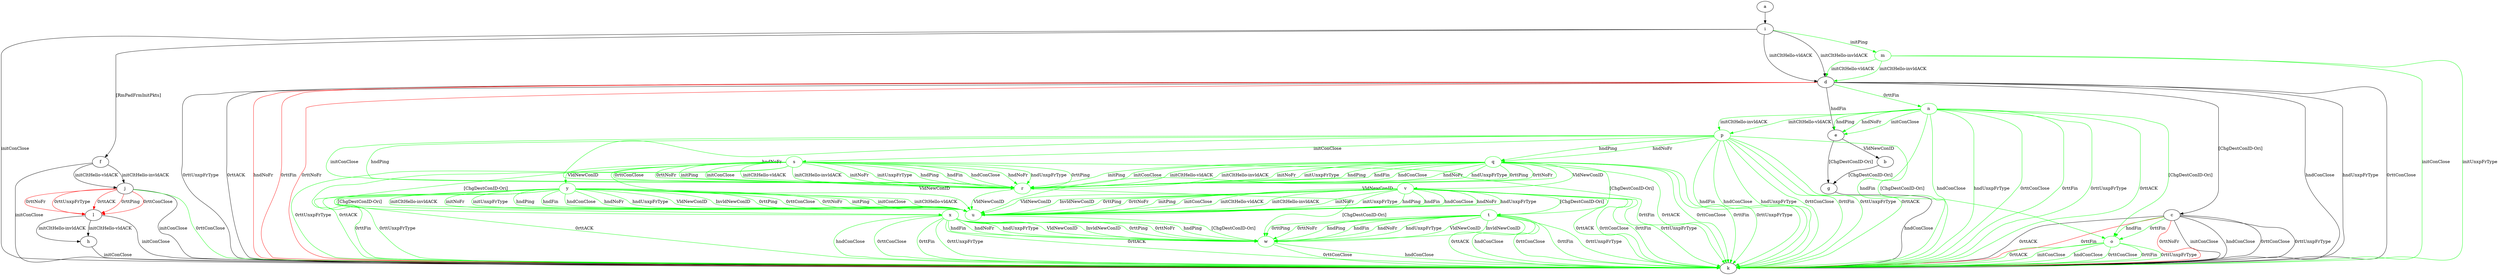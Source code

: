 digraph "" {
	a -> i	[key=0];
	b -> g	[key=0,
		label="[ChgDestConID-Ori] "];
	c -> k	[key=0,
		label="initConClose "];
	c -> k	[key=1,
		label="hndConClose "];
	c -> k	[key=2,
		label="0rttConClose "];
	c -> k	[key=3,
		label="0rttUnxpFrType "];
	c -> k	[key=4,
		label="0rttACK "];
	c -> k	[key=5,
		color=red,
		label="0rttFin "];
	c -> k	[key=6,
		color=red,
		label="0rttNoFr "];
	o	[color=green];
	c -> o	[key=0,
		color=green,
		label="hndFin "];
	c -> o	[key=1,
		color=green,
		label="0rttFin "];
	d -> c	[key=0,
		label="[ChgDestConID-Ori] "];
	d -> e	[key=0,
		label="hndFin "];
	d -> k	[key=0,
		label="hndConClose "];
	d -> k	[key=1,
		label="hndUnxpFrType "];
	d -> k	[key=2,
		label="0rttConClose "];
	d -> k	[key=3,
		label="0rttUnxpFrType "];
	d -> k	[key=4,
		label="0rttACK "];
	d -> k	[key=5,
		color=red,
		label="hndNoFr "];
	d -> k	[key=6,
		color=red,
		label="0rttFin "];
	d -> k	[key=7,
		color=red,
		label="0rttNoFr "];
	n	[color=green];
	d -> n	[key=0,
		color=green,
		label="0rttFin "];
	e -> b	[key=0,
		label="VldNewConID "];
	e -> g	[key=0,
		label="[ChgDestConID-Ori] "];
	f -> j	[key=0,
		label="initCltHello-vldACK "];
	f -> j	[key=1,
		label="initCltHello-invldACK "];
	f -> k	[key=0,
		label="initConClose "];
	g -> k	[key=0,
		label="hndConClose "];
	h -> k	[key=0,
		label="initConClose "];
	i -> d	[key=0,
		label="initCltHello-vldACK "];
	i -> d	[key=1,
		label="initCltHello-invldACK "];
	i -> f	[key=0,
		label="[RmPadFrmInitPkts] "];
	i -> k	[key=0,
		label="initConClose "];
	m	[color=green];
	i -> m	[key=0,
		color=green,
		label="initPing "];
	j -> k	[key=0,
		label="initConClose "];
	j -> k	[key=1,
		color=green,
		label="0rttConClose "];
	j -> l	[key=0,
		color=red,
		label="0rttPing "];
	j -> l	[key=1,
		color=red,
		label="0rttConClose "];
	j -> l	[key=2,
		color=red,
		label="0rttNoFr "];
	j -> l	[key=3,
		color=red,
		label="0rttUnxpFrType "];
	j -> l	[key=4,
		color=red,
		label="0rttACK "];
	l -> h	[key=0,
		label="initCltHello-vldACK "];
	l -> h	[key=1,
		label="initCltHello-invldACK "];
	l -> k	[key=0,
		label="initConClose "];
	m -> d	[key=0,
		color=green,
		label="initCltHello-vldACK "];
	m -> d	[key=1,
		color=green,
		label="initCltHello-invldACK "];
	m -> k	[key=0,
		color=green,
		label="initConClose "];
	m -> k	[key=1,
		color=green,
		label="initUnxpFrType "];
	n -> e	[key=0,
		color=green,
		label="initConClose "];
	n -> e	[key=1,
		color=green,
		label="hndPing "];
	n -> e	[key=2,
		color=green,
		label="hndNoFr "];
	n -> k	[key=0,
		color=green,
		label="hndFin "];
	n -> k	[key=1,
		color=green,
		label="hndConClose "];
	n -> k	[key=2,
		color=green,
		label="hndUnxpFrType "];
	n -> k	[key=3,
		color=green,
		label="0rttConClose "];
	n -> k	[key=4,
		color=green,
		label="0rttFin "];
	n -> k	[key=5,
		color=green,
		label="0rttUnxpFrType "];
	n -> k	[key=6,
		color=green,
		label="0rttACK "];
	n -> o	[key=0,
		color=green,
		label="[ChgDestConID-Ori] "];
	p	[color=green];
	n -> p	[key=0,
		color=green,
		label="initCltHello-vldACK "];
	n -> p	[key=1,
		color=green,
		label="initCltHello-invldACK "];
	o -> k	[key=0,
		color=green,
		label="initConClose "];
	o -> k	[key=1,
		color=green,
		label="hndConClose "];
	o -> k	[key=2,
		color=green,
		label="0rttConClose "];
	o -> k	[key=3,
		color=green,
		label="0rttFin "];
	o -> k	[key=4,
		color=green,
		label="0rttUnxpFrType "];
	o -> k	[key=5,
		color=green,
		label="0rttACK "];
	p -> k	[key=0,
		color=green,
		label="hndFin "];
	p -> k	[key=1,
		color=green,
		label="hndConClose "];
	p -> k	[key=2,
		color=green,
		label="hndUnxpFrType "];
	p -> k	[key=3,
		color=green,
		label="0rttConClose "];
	p -> k	[key=4,
		color=green,
		label="0rttFin "];
	p -> k	[key=5,
		color=green,
		label="0rttUnxpFrType "];
	p -> k	[key=6,
		color=green,
		label="0rttACK "];
	p -> o	[key=0,
		color=green,
		label="[ChgDestConID-Ori] "];
	q	[color=green];
	p -> q	[key=0,
		color=green,
		label="hndPing "];
	p -> q	[key=1,
		color=green,
		label="hndNoFr "];
	r	[color=green];
	p -> r	[key=0,
		color=green,
		label="initConClose "];
	p -> r	[key=1,
		color=green,
		label="hndPing "];
	p -> r	[key=2,
		color=green,
		label="hndNoFr "];
	s	[color=green];
	p -> s	[key=0,
		color=green,
		label="initConClose "];
	q -> k	[key=0,
		color=green,
		label="0rttConClose "];
	q -> k	[key=1,
		color=green,
		label="0rttFin "];
	q -> k	[key=2,
		color=green,
		label="0rttUnxpFrType "];
	q -> k	[key=3,
		color=green,
		label="0rttACK "];
	q -> r	[key=0,
		color=green,
		label="initPing "];
	q -> r	[key=1,
		color=green,
		label="initConClose "];
	q -> r	[key=2,
		color=green,
		label="initCltHello-vldACK "];
	q -> r	[key=3,
		color=green,
		label="initCltHello-invldACK "];
	q -> r	[key=4,
		color=green,
		label="initNoFr "];
	q -> r	[key=5,
		color=green,
		label="initUnxpFrType "];
	q -> r	[key=6,
		color=green,
		label="hndPing "];
	q -> r	[key=7,
		color=green,
		label="hndFin "];
	q -> r	[key=8,
		color=green,
		label="hndConClose "];
	q -> r	[key=9,
		color=green,
		label="hndNoFr "];
	q -> r	[key=10,
		color=green,
		label="hndUnxpFrType "];
	q -> r	[key=11,
		color=green,
		label="0rttPing "];
	q -> r	[key=12,
		color=green,
		label="0rttNoFr "];
	t	[color=green];
	q -> t	[key=0,
		color=green,
		label="[ChgDestConID-Ori] "];
	u	[color=green];
	q -> u	[key=0,
		color=green,
		label="VldNewConID "];
	v	[color=green];
	q -> v	[key=0,
		color=green,
		label="VldNewConID "];
	r -> u	[key=0,
		color=green,
		label="VldNewConID "];
	w	[color=green];
	r -> w	[key=0,
		color=green,
		label="[ChgDestConID-Ori] "];
	s -> k	[key=0,
		color=green,
		label="0rttFin "];
	s -> k	[key=1,
		color=green,
		label="0rttUnxpFrType "];
	s -> k	[key=2,
		color=green,
		label="0rttACK "];
	s -> r	[key=0,
		color=green,
		label="initPing "];
	s -> r	[key=1,
		color=green,
		label="initConClose "];
	s -> r	[key=2,
		color=green,
		label="initCltHello-vldACK "];
	s -> r	[key=3,
		color=green,
		label="initCltHello-invldACK "];
	s -> r	[key=4,
		color=green,
		label="initNoFr "];
	s -> r	[key=5,
		color=green,
		label="initUnxpFrType "];
	s -> r	[key=6,
		color=green,
		label="hndPing "];
	s -> r	[key=7,
		color=green,
		label="hndFin "];
	s -> r	[key=8,
		color=green,
		label="hndConClose "];
	s -> r	[key=9,
		color=green,
		label="hndNoFr "];
	s -> r	[key=10,
		color=green,
		label="hndUnxpFrType "];
	s -> r	[key=11,
		color=green,
		label="0rttPing "];
	s -> r	[key=12,
		color=green,
		label="0rttConClose "];
	s -> r	[key=13,
		color=green,
		label="0rttNoFr "];
	s -> u	[key=0,
		color=green,
		label="VldNewConID "];
	x	[color=green];
	s -> x	[key=0,
		color=green,
		label="[ChgDestConID-Ori] "];
	y	[color=green];
	s -> y	[key=0,
		color=green,
		label="VldNewConID "];
	t -> k	[key=0,
		color=green,
		label="hndConClose "];
	t -> k	[key=1,
		color=green,
		label="0rttConClose "];
	t -> k	[key=2,
		color=green,
		label="0rttFin "];
	t -> k	[key=3,
		color=green,
		label="0rttUnxpFrType "];
	t -> k	[key=4,
		color=green,
		label="0rttACK "];
	t -> w	[key=0,
		color=green,
		label="hndPing "];
	t -> w	[key=1,
		color=green,
		label="hndFin "];
	t -> w	[key=2,
		color=green,
		label="hndNoFr "];
	t -> w	[key=3,
		color=green,
		label="hndUnxpFrType "];
	t -> w	[key=4,
		color=green,
		label="VldNewConID "];
	t -> w	[key=5,
		color=green,
		label="InvldNewConID "];
	t -> w	[key=6,
		color=green,
		label="0rttPing "];
	t -> w	[key=7,
		color=green,
		label="0rttNoFr "];
	u -> w	[key=0,
		color=green,
		label="[ChgDestConID-Ori] "];
	v -> k	[key=0,
		color=green,
		label="0rttConClose "];
	v -> k	[key=1,
		color=green,
		label="0rttFin "];
	v -> k	[key=2,
		color=green,
		label="0rttUnxpFrType "];
	v -> k	[key=3,
		color=green,
		label="0rttACK "];
	v -> t	[key=0,
		color=green,
		label="[ChgDestConID-Ori] "];
	v -> u	[key=0,
		color=green,
		label="initPing "];
	v -> u	[key=1,
		color=green,
		label="initConClose "];
	v -> u	[key=2,
		color=green,
		label="initCltHello-vldACK "];
	v -> u	[key=3,
		color=green,
		label="initCltHello-invldACK "];
	v -> u	[key=4,
		color=green,
		label="initNoFr "];
	v -> u	[key=5,
		color=green,
		label="initUnxpFrType "];
	v -> u	[key=6,
		color=green,
		label="hndPing "];
	v -> u	[key=7,
		color=green,
		label="hndFin "];
	v -> u	[key=8,
		color=green,
		label="hndConClose "];
	v -> u	[key=9,
		color=green,
		label="hndNoFr "];
	v -> u	[key=10,
		color=green,
		label="hndUnxpFrType "];
	v -> u	[key=11,
		color=green,
		label="VldNewConID "];
	v -> u	[key=12,
		color=green,
		label="InvldNewConID "];
	v -> u	[key=13,
		color=green,
		label="0rttPing "];
	v -> u	[key=14,
		color=green,
		label="0rttNoFr "];
	w -> k	[key=0,
		color=green,
		label="hndConClose "];
	w -> k	[key=1,
		color=green,
		label="0rttConClose "];
	x -> k	[key=0,
		color=green,
		label="hndConClose "];
	x -> k	[key=1,
		color=green,
		label="0rttConClose "];
	x -> k	[key=2,
		color=green,
		label="0rttFin "];
	x -> k	[key=3,
		color=green,
		label="0rttUnxpFrType "];
	x -> k	[key=4,
		color=green,
		label="0rttACK "];
	x -> w	[key=0,
		color=green,
		label="hndPing "];
	x -> w	[key=1,
		color=green,
		label="hndFin "];
	x -> w	[key=2,
		color=green,
		label="hndNoFr "];
	x -> w	[key=3,
		color=green,
		label="hndUnxpFrType "];
	x -> w	[key=4,
		color=green,
		label="VldNewConID "];
	x -> w	[key=5,
		color=green,
		label="InvldNewConID "];
	x -> w	[key=6,
		color=green,
		label="0rttPing "];
	x -> w	[key=7,
		color=green,
		label="0rttNoFr "];
	y -> k	[key=0,
		color=green,
		label="0rttFin "];
	y -> k	[key=1,
		color=green,
		label="0rttUnxpFrType "];
	y -> k	[key=2,
		color=green,
		label="0rttACK "];
	y -> u	[key=0,
		color=green,
		label="initPing "];
	y -> u	[key=1,
		color=green,
		label="initConClose "];
	y -> u	[key=2,
		color=green,
		label="initCltHello-vldACK "];
	y -> u	[key=3,
		color=green,
		label="initCltHello-invldACK "];
	y -> u	[key=4,
		color=green,
		label="initNoFr "];
	y -> u	[key=5,
		color=green,
		label="initUnxpFrType "];
	y -> u	[key=6,
		color=green,
		label="hndPing "];
	y -> u	[key=7,
		color=green,
		label="hndFin "];
	y -> u	[key=8,
		color=green,
		label="hndConClose "];
	y -> u	[key=9,
		color=green,
		label="hndNoFr "];
	y -> u	[key=10,
		color=green,
		label="hndUnxpFrType "];
	y -> u	[key=11,
		color=green,
		label="VldNewConID "];
	y -> u	[key=12,
		color=green,
		label="InvldNewConID "];
	y -> u	[key=13,
		color=green,
		label="0rttPing "];
	y -> u	[key=14,
		color=green,
		label="0rttConClose "];
	y -> u	[key=15,
		color=green,
		label="0rttNoFr "];
	y -> x	[key=0,
		color=green,
		label="[ChgDestConID-Ori] "];
}
